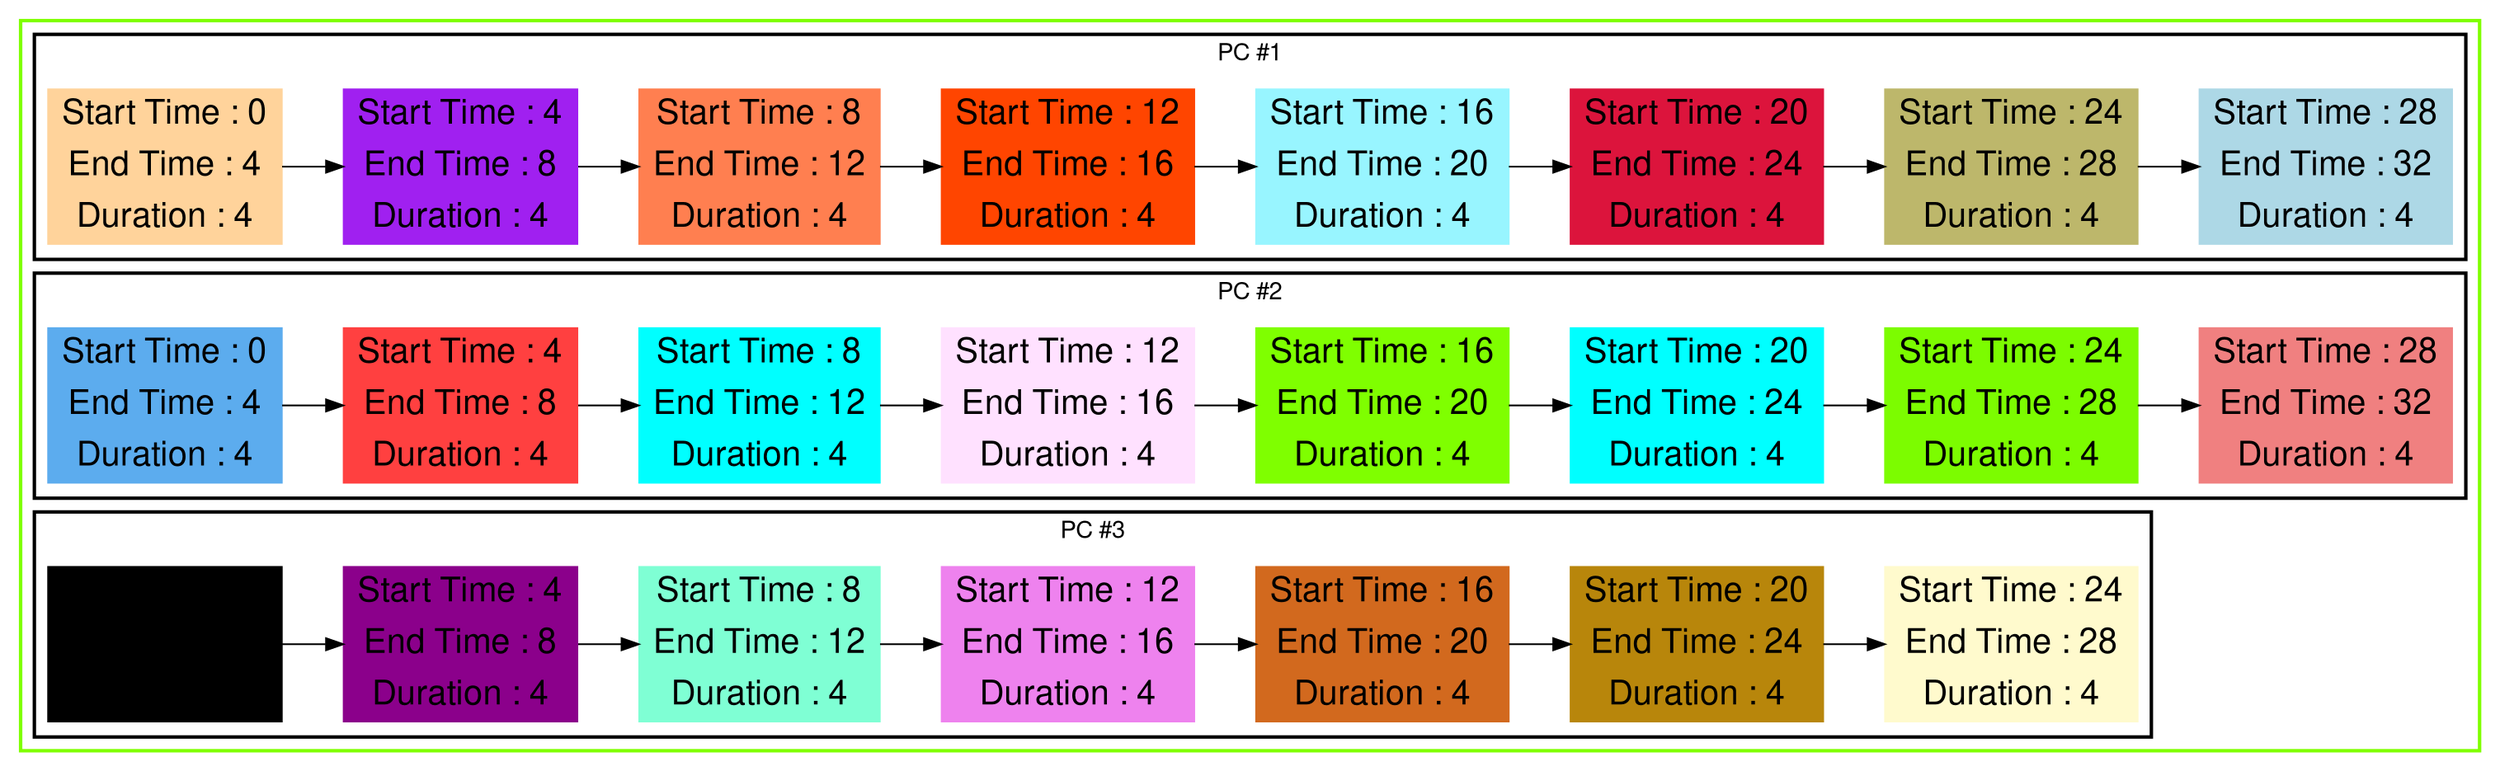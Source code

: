 digraph G {

fontname="Helvetica,Arial,sans-serif"
node [fontname="Helvetica,Arial,sans-serif"]
edge [fontname="Helvetica,Arial,sans-serif"]
graph [rankdir = "LR"];
node [fontsize = "20" shape = "ellipse"];

    subgraph cluster_Mod_0{
        color =chartreuse
        style = bold
        subgraph cluster_0{
           node [style=filled]
           color = black


            "node8" [
               label = "Start Time : 0 | End Time : 4 | Duration : 4"
               shape = "record"
               color = burlywood1
            ]

            "node4" [
               label = "Start Time : 4 | End Time : 8 | Duration : 4"
               shape = "record"
               color = x11purple
            ]

            "node12" [
               label = "Start Time : 8 | End Time : 12 | Duration : 4"
               shape = "record"
               color = coral
            ]

            "node3" [
               label = "Start Time : 12 | End Time : 16 | Duration : 4"
               shape = "record"
               color = orangered1
            ]

            "node9" [
               label = "Start Time : 16 | End Time : 20 | Duration : 4"
               shape = "record"
               color = cadetblue1
            ]

            "node14" [
               label = "Start Time : 20 | End Time : 24 | Duration : 4"
               shape = "record"
               color = crimson
            ]

            "node17" [
               label = "Start Time : 24 | End Time : 28 | Duration : 4"
               shape = "record"
               color = darkkhaki
            ]

            "node21" [
               label = "Start Time : 28 | End Time : 32 | Duration : 4"
               shape = "record"
               color = lightblue
            ]

            node8 -> node4 -> node12 -> node3 -> node9 -> node14 -> node17 -> node21

            label = "PC #1"

        }
        subgraph cluster_1{
           node [style=filled]
           color = black


            "node0" [
               label = "Start Time : 0 | End Time : 4 | Duration : 4"
               shape = "record"
               color = steelblue2
            ]

            "node7" [
               label = "Start Time : 4 | End Time : 8 | Duration : 4"
               shape = "record"
               color = brown1
            ]

            "node1" [
               label = "Start Time : 8 | End Time : 12 | Duration : 4"
               shape = "record"
               color = aqua
            ]

            "node5" [
               label = "Start Time : 12 | End Time : 16 | Duration : 4"
               shape = "record"
               color = thistle1
            ]

            "node10" [
               label = "Start Time : 16 | End Time : 20 | Duration : 4"
               shape = "record"
               color = chartreuse
            ]

            "node15" [
               label = "Start Time : 20 | End Time : 24 | Duration : 4"
               shape = "record"
               color = cyan
            ]

            "node19" [
               label = "Start Time : 24 | End Time : 28 | Duration : 4"
               shape = "record"
               color = lawngreen
            ]

            "node22" [
               label = "Start Time : 28 | End Time : 32 | Duration : 4"
               shape = "record"
               color = lightcoral
            ]

            node0 -> node7 -> node1 -> node5 -> node10 -> node15 -> node19 -> node22

            label = "PC #2"

        }
        subgraph cluster_2{
           node [style=filled]
           color = black


            "node13" [
               label = "Start Time : 0 | End Time : 4 | Duration : 4"
               shape = "record"
               color = cornflower
            ]

            "node18" [
               label = "Start Time : 4 | End Time : 8 | Duration : 4"
               shape = "record"
               color = darkmagenta
            ]

            "node2" [
               label = "Start Time : 8 | End Time : 12 | Duration : 4"
               shape = "record"
               color = aquamarine
            ]

            "node6" [
               label = "Start Time : 12 | End Time : 16 | Duration : 4"
               shape = "record"
               color = violet
            ]

            "node11" [
               label = "Start Time : 16 | End Time : 20 | Duration : 4"
               shape = "record"
               color = chocolate
            ]

            "node16" [
               label = "Start Time : 20 | End Time : 24 | Duration : 4"
               shape = "record"
               color = darkgoldenrod
            ]

            "node20" [
               label = "Start Time : 24 | End Time : 28 | Duration : 4"
               shape = "record"
               color = lemonchiffon
            ]

            node13 -> node18 -> node2 -> node6 -> node11 -> node16 -> node20

            label = "PC #3"

        }
    }




}

